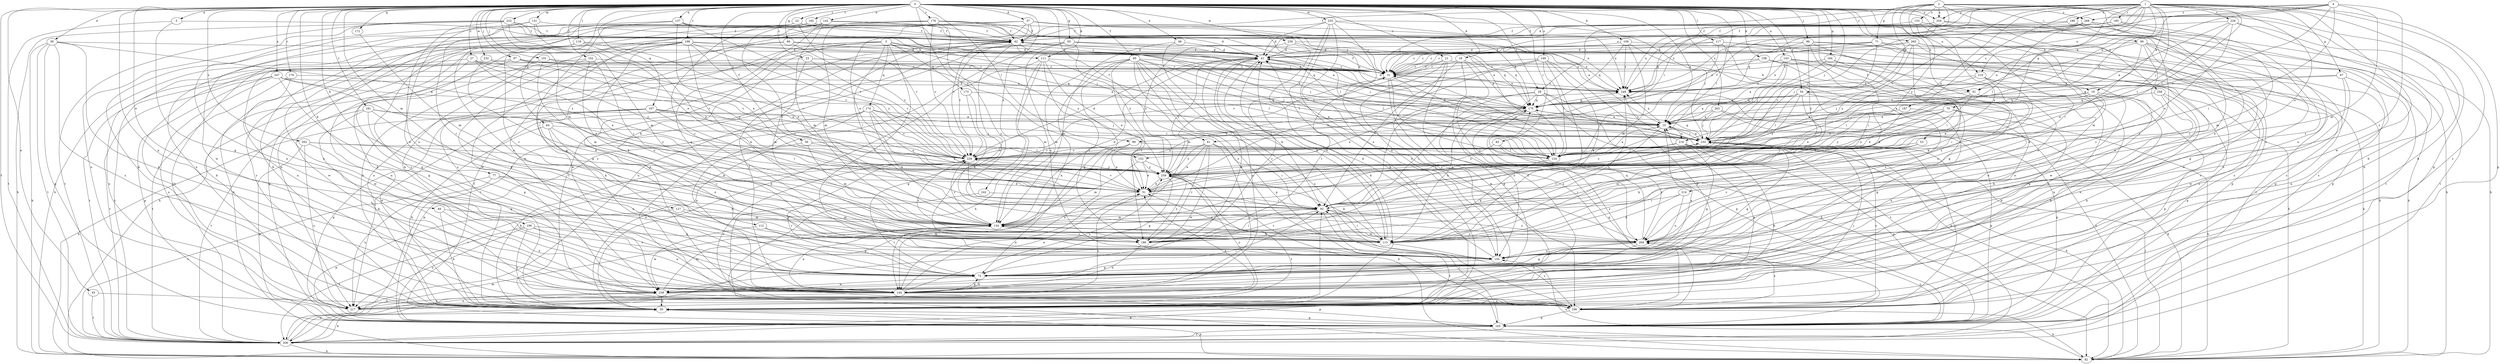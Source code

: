 strict digraph  {
0;
1;
2;
3;
4;
5;
10;
16;
19;
20;
21;
22;
23;
27;
29;
31;
37;
39;
41;
45;
48;
49;
50;
51;
53;
56;
60;
61;
62;
64;
65;
66;
67;
70;
71;
72;
77;
81;
82;
83;
89;
90;
92;
96;
97;
101;
102;
103;
106;
108;
109;
111;
112;
113;
116;
117;
124;
127;
131;
134;
137;
142;
143;
144;
149;
152;
153;
155;
164;
165;
167;
172;
173;
174;
175;
176;
179;
181;
182;
185;
186;
187;
188;
196;
198;
206;
210;
214;
216;
217;
222;
226;
228;
230;
232;
235;
238;
242;
247;
248;
254;
258;
259;
262;
263;
265;
268;
269;
0 -> 5  [label=a];
0 -> 10  [label=a];
0 -> 16  [label=b];
0 -> 19  [label=b];
0 -> 21  [label=c];
0 -> 22  [label=c];
0 -> 23  [label=c];
0 -> 27  [label=c];
0 -> 29  [label=c];
0 -> 37  [label=d];
0 -> 39  [label=d];
0 -> 45  [label=e];
0 -> 48  [label=e];
0 -> 49  [label=e];
0 -> 50  [label=e];
0 -> 53  [label=f];
0 -> 56  [label=f];
0 -> 60  [label=f];
0 -> 61  [label=f];
0 -> 64  [label=g];
0 -> 65  [label=g];
0 -> 66  [label=g];
0 -> 77  [label=h];
0 -> 81  [label=h];
0 -> 83  [label=i];
0 -> 89  [label=i];
0 -> 96  [label=j];
0 -> 97  [label=j];
0 -> 101  [label=j];
0 -> 102  [label=j];
0 -> 103  [label=j];
0 -> 106  [label=k];
0 -> 108  [label=k];
0 -> 109  [label=k];
0 -> 111  [label=k];
0 -> 116  [label=l];
0 -> 117  [label=l];
0 -> 124  [label=l];
0 -> 127  [label=m];
0 -> 131  [label=m];
0 -> 134  [label=m];
0 -> 137  [label=n];
0 -> 142  [label=n];
0 -> 143  [label=n];
0 -> 144  [label=n];
0 -> 149  [label=o];
0 -> 152  [label=o];
0 -> 164  [label=p];
0 -> 167  [label=q];
0 -> 172  [label=q];
0 -> 176  [label=r];
0 -> 179  [label=r];
0 -> 181  [label=r];
0 -> 182  [label=r];
0 -> 198  [label=t];
0 -> 206  [label=t];
0 -> 210  [label=u];
0 -> 222  [label=v];
0 -> 230  [label=w];
0 -> 232  [label=w];
0 -> 235  [label=w];
0 -> 242  [label=x];
0 -> 247  [label=x];
0 -> 254  [label=y];
0 -> 262  [label=z];
0 -> 263  [label=z];
0 -> 265  [label=z];
0 -> 268  [label=z];
1 -> 19  [label=b];
1 -> 20  [label=b];
1 -> 41  [label=d];
1 -> 61  [label=f];
1 -> 67  [label=g];
1 -> 70  [label=g];
1 -> 81  [label=h];
1 -> 89  [label=i];
1 -> 103  [label=j];
1 -> 124  [label=l];
1 -> 152  [label=o];
1 -> 165  [label=p];
1 -> 185  [label=r];
1 -> 187  [label=s];
1 -> 188  [label=s];
1 -> 196  [label=s];
1 -> 210  [label=u];
1 -> 214  [label=u];
1 -> 216  [label=u];
1 -> 226  [label=v];
1 -> 228  [label=v];
1 -> 238  [label=w];
1 -> 248  [label=x];
1 -> 254  [label=y];
2 -> 20  [label=b];
2 -> 29  [label=c];
2 -> 50  [label=e];
2 -> 51  [label=e];
2 -> 71  [label=g];
2 -> 90  [label=i];
2 -> 153  [label=o];
2 -> 155  [label=o];
2 -> 165  [label=p];
2 -> 248  [label=x];
2 -> 254  [label=y];
2 -> 258  [label=y];
2 -> 259  [label=y];
3 -> 92  [label=i];
3 -> 103  [label=j];
3 -> 111  [label=k];
3 -> 112  [label=k];
3 -> 144  [label=n];
3 -> 155  [label=o];
3 -> 173  [label=q];
3 -> 174  [label=q];
3 -> 238  [label=w];
3 -> 259  [label=y];
4 -> 10  [label=a];
4 -> 31  [label=c];
4 -> 62  [label=f];
4 -> 81  [label=h];
4 -> 92  [label=i];
4 -> 134  [label=m];
4 -> 228  [label=v];
4 -> 268  [label=z];
4 -> 269  [label=z];
5 -> 62  [label=f];
5 -> 72  [label=g];
5 -> 206  [label=t];
10 -> 103  [label=j];
10 -> 165  [label=p];
10 -> 186  [label=r];
10 -> 216  [label=u];
10 -> 248  [label=x];
16 -> 31  [label=c];
16 -> 92  [label=i];
16 -> 144  [label=n];
16 -> 175  [label=q];
16 -> 269  [label=z];
19 -> 10  [label=a];
19 -> 103  [label=j];
19 -> 144  [label=n];
19 -> 155  [label=o];
19 -> 165  [label=p];
19 -> 175  [label=q];
20 -> 10  [label=a];
20 -> 62  [label=f];
20 -> 92  [label=i];
20 -> 103  [label=j];
20 -> 165  [label=p];
21 -> 31  [label=c];
21 -> 72  [label=g];
21 -> 81  [label=h];
21 -> 134  [label=m];
21 -> 155  [label=o];
21 -> 196  [label=s];
22 -> 20  [label=b];
22 -> 31  [label=c];
22 -> 62  [label=f];
22 -> 72  [label=g];
22 -> 175  [label=q];
22 -> 217  [label=u];
22 -> 228  [label=v];
23 -> 10  [label=a];
23 -> 31  [label=c];
23 -> 134  [label=m];
23 -> 206  [label=t];
23 -> 228  [label=v];
27 -> 31  [label=c];
27 -> 51  [label=e];
27 -> 72  [label=g];
27 -> 144  [label=n];
27 -> 175  [label=q];
27 -> 228  [label=v];
29 -> 72  [label=g];
29 -> 82  [label=h];
29 -> 92  [label=i];
29 -> 155  [label=o];
29 -> 165  [label=p];
29 -> 175  [label=q];
29 -> 206  [label=t];
31 -> 62  [label=f];
31 -> 82  [label=h];
31 -> 124  [label=l];
31 -> 186  [label=r];
31 -> 238  [label=w];
31 -> 248  [label=x];
37 -> 31  [label=c];
37 -> 51  [label=e];
37 -> 62  [label=f];
37 -> 82  [label=h];
37 -> 175  [label=q];
37 -> 206  [label=t];
37 -> 228  [label=v];
37 -> 248  [label=x];
39 -> 41  [label=d];
39 -> 82  [label=h];
39 -> 144  [label=n];
39 -> 165  [label=p];
39 -> 196  [label=s];
39 -> 206  [label=t];
39 -> 259  [label=y];
41 -> 31  [label=c];
41 -> 62  [label=f];
41 -> 92  [label=i];
41 -> 113  [label=k];
41 -> 124  [label=l];
41 -> 144  [label=n];
41 -> 259  [label=y];
45 -> 20  [label=b];
45 -> 206  [label=t];
48 -> 41  [label=d];
48 -> 113  [label=k];
48 -> 134  [label=m];
49 -> 20  [label=b];
49 -> 134  [label=m];
49 -> 144  [label=n];
50 -> 10  [label=a];
50 -> 20  [label=b];
50 -> 51  [label=e];
50 -> 124  [label=l];
50 -> 175  [label=q];
50 -> 259  [label=y];
50 -> 269  [label=z];
51 -> 92  [label=i];
51 -> 103  [label=j];
51 -> 144  [label=n];
51 -> 217  [label=u];
51 -> 228  [label=v];
51 -> 248  [label=x];
53 -> 113  [label=k];
53 -> 124  [label=l];
53 -> 134  [label=m];
53 -> 269  [label=z];
56 -> 20  [label=b];
56 -> 124  [label=l];
56 -> 134  [label=m];
56 -> 259  [label=y];
60 -> 31  [label=c];
60 -> 72  [label=g];
60 -> 92  [label=i];
60 -> 103  [label=j];
60 -> 124  [label=l];
60 -> 134  [label=m];
60 -> 144  [label=n];
60 -> 155  [label=o];
60 -> 165  [label=p];
60 -> 186  [label=r];
60 -> 196  [label=s];
61 -> 51  [label=e];
61 -> 92  [label=i];
61 -> 144  [label=n];
61 -> 186  [label=r];
61 -> 228  [label=v];
61 -> 238  [label=w];
61 -> 259  [label=y];
62 -> 41  [label=d];
62 -> 103  [label=j];
62 -> 124  [label=l];
62 -> 155  [label=o];
62 -> 217  [label=u];
62 -> 228  [label=v];
64 -> 20  [label=b];
64 -> 103  [label=j];
64 -> 144  [label=n];
64 -> 155  [label=o];
64 -> 186  [label=r];
65 -> 20  [label=b];
65 -> 41  [label=d];
65 -> 155  [label=o];
65 -> 175  [label=q];
65 -> 206  [label=t];
65 -> 217  [label=u];
65 -> 248  [label=x];
65 -> 259  [label=y];
66 -> 10  [label=a];
66 -> 20  [label=b];
66 -> 41  [label=d];
66 -> 72  [label=g];
66 -> 228  [label=v];
67 -> 144  [label=n];
67 -> 155  [label=o];
67 -> 175  [label=q];
67 -> 238  [label=w];
67 -> 248  [label=x];
70 -> 10  [label=a];
70 -> 82  [label=h];
70 -> 124  [label=l];
70 -> 144  [label=n];
70 -> 228  [label=v];
70 -> 259  [label=y];
71 -> 10  [label=a];
71 -> 31  [label=c];
71 -> 41  [label=d];
71 -> 155  [label=o];
71 -> 165  [label=p];
71 -> 228  [label=v];
72 -> 10  [label=a];
72 -> 41  [label=d];
72 -> 144  [label=n];
72 -> 238  [label=w];
77 -> 51  [label=e];
77 -> 113  [label=k];
77 -> 155  [label=o];
77 -> 206  [label=t];
77 -> 217  [label=u];
81 -> 20  [label=b];
81 -> 51  [label=e];
81 -> 124  [label=l];
81 -> 155  [label=o];
81 -> 175  [label=q];
82 -> 20  [label=b];
82 -> 103  [label=j];
82 -> 155  [label=o];
82 -> 248  [label=x];
83 -> 124  [label=l];
83 -> 259  [label=y];
83 -> 269  [label=z];
89 -> 51  [label=e];
89 -> 124  [label=l];
89 -> 144  [label=n];
89 -> 206  [label=t];
90 -> 41  [label=d];
90 -> 51  [label=e];
90 -> 72  [label=g];
90 -> 82  [label=h];
90 -> 196  [label=s];
90 -> 228  [label=v];
90 -> 238  [label=w];
90 -> 269  [label=z];
92 -> 134  [label=m];
92 -> 186  [label=r];
92 -> 206  [label=t];
92 -> 269  [label=z];
96 -> 31  [label=c];
96 -> 41  [label=d];
96 -> 82  [label=h];
96 -> 113  [label=k];
96 -> 155  [label=o];
96 -> 196  [label=s];
96 -> 259  [label=y];
97 -> 20  [label=b];
97 -> 31  [label=c];
97 -> 144  [label=n];
97 -> 228  [label=v];
97 -> 259  [label=y];
101 -> 31  [label=c];
101 -> 134  [label=m];
101 -> 228  [label=v];
101 -> 238  [label=w];
102 -> 31  [label=c];
102 -> 72  [label=g];
102 -> 92  [label=i];
102 -> 113  [label=k];
102 -> 206  [label=t];
103 -> 10  [label=a];
103 -> 41  [label=d];
103 -> 72  [label=g];
103 -> 175  [label=q];
103 -> 196  [label=s];
103 -> 228  [label=v];
106 -> 113  [label=k];
106 -> 144  [label=n];
106 -> 155  [label=o];
106 -> 196  [label=s];
106 -> 206  [label=t];
106 -> 217  [label=u];
108 -> 20  [label=b];
108 -> 31  [label=c];
108 -> 82  [label=h];
108 -> 155  [label=o];
108 -> 248  [label=x];
109 -> 41  [label=d];
109 -> 72  [label=g];
109 -> 134  [label=m];
109 -> 165  [label=p];
109 -> 175  [label=q];
109 -> 248  [label=x];
111 -> 20  [label=b];
111 -> 31  [label=c];
111 -> 51  [label=e];
111 -> 82  [label=h];
111 -> 124  [label=l];
111 -> 134  [label=m];
111 -> 186  [label=r];
112 -> 72  [label=g];
112 -> 113  [label=k];
112 -> 238  [label=w];
113 -> 41  [label=d];
113 -> 51  [label=e];
113 -> 92  [label=i];
113 -> 103  [label=j];
113 -> 196  [label=s];
113 -> 248  [label=x];
116 -> 41  [label=d];
116 -> 51  [label=e];
116 -> 155  [label=o];
116 -> 186  [label=r];
116 -> 196  [label=s];
116 -> 228  [label=v];
117 -> 31  [label=c];
117 -> 41  [label=d];
117 -> 92  [label=i];
117 -> 124  [label=l];
117 -> 196  [label=s];
117 -> 206  [label=t];
124 -> 10  [label=a];
124 -> 31  [label=c];
124 -> 113  [label=k];
127 -> 134  [label=m];
127 -> 165  [label=p];
127 -> 186  [label=r];
131 -> 10  [label=a];
131 -> 51  [label=e];
131 -> 62  [label=f];
131 -> 144  [label=n];
131 -> 155  [label=o];
131 -> 186  [label=r];
134 -> 41  [label=d];
134 -> 113  [label=k];
134 -> 144  [label=n];
134 -> 186  [label=r];
134 -> 228  [label=v];
134 -> 269  [label=z];
137 -> 20  [label=b];
137 -> 31  [label=c];
137 -> 51  [label=e];
137 -> 62  [label=f];
137 -> 144  [label=n];
137 -> 228  [label=v];
137 -> 238  [label=w];
142 -> 10  [label=a];
142 -> 20  [label=b];
142 -> 62  [label=f];
142 -> 134  [label=m];
142 -> 155  [label=o];
142 -> 196  [label=s];
142 -> 217  [label=u];
143 -> 10  [label=a];
143 -> 20  [label=b];
143 -> 31  [label=c];
143 -> 82  [label=h];
143 -> 103  [label=j];
143 -> 196  [label=s];
143 -> 248  [label=x];
143 -> 269  [label=z];
144 -> 51  [label=e];
144 -> 62  [label=f];
144 -> 72  [label=g];
144 -> 165  [label=p];
144 -> 217  [label=u];
144 -> 259  [label=y];
149 -> 20  [label=b];
149 -> 31  [label=c];
149 -> 51  [label=e];
149 -> 113  [label=k];
149 -> 124  [label=l];
149 -> 186  [label=r];
149 -> 228  [label=v];
152 -> 51  [label=e];
152 -> 82  [label=h];
152 -> 134  [label=m];
152 -> 259  [label=y];
153 -> 62  [label=f];
153 -> 82  [label=h];
153 -> 92  [label=i];
153 -> 134  [label=m];
155 -> 41  [label=d];
155 -> 72  [label=g];
164 -> 31  [label=c];
164 -> 103  [label=j];
164 -> 113  [label=k];
164 -> 238  [label=w];
165 -> 20  [label=b];
165 -> 62  [label=f];
165 -> 92  [label=i];
165 -> 175  [label=q];
165 -> 206  [label=t];
165 -> 228  [label=v];
165 -> 269  [label=z];
167 -> 10  [label=a];
167 -> 20  [label=b];
167 -> 82  [label=h];
167 -> 92  [label=i];
167 -> 124  [label=l];
167 -> 165  [label=p];
167 -> 228  [label=v];
172 -> 134  [label=m];
173 -> 72  [label=g];
173 -> 113  [label=k];
173 -> 175  [label=q];
174 -> 10  [label=a];
174 -> 51  [label=e];
174 -> 103  [label=j];
174 -> 134  [label=m];
174 -> 144  [label=n];
174 -> 165  [label=p];
174 -> 196  [label=s];
174 -> 228  [label=v];
175 -> 10  [label=a];
175 -> 51  [label=e];
175 -> 92  [label=i];
175 -> 113  [label=k];
175 -> 124  [label=l];
175 -> 196  [label=s];
176 -> 20  [label=b];
176 -> 41  [label=d];
176 -> 62  [label=f];
176 -> 124  [label=l];
176 -> 134  [label=m];
176 -> 228  [label=v];
176 -> 238  [label=w];
176 -> 269  [label=z];
179 -> 206  [label=t];
179 -> 238  [label=w];
179 -> 248  [label=x];
181 -> 10  [label=a];
181 -> 72  [label=g];
181 -> 113  [label=k];
181 -> 206  [label=t];
181 -> 238  [label=w];
181 -> 259  [label=y];
182 -> 10  [label=a];
182 -> 62  [label=f];
182 -> 82  [label=h];
182 -> 92  [label=i];
182 -> 186  [label=r];
182 -> 196  [label=s];
185 -> 31  [label=c];
185 -> 62  [label=f];
185 -> 134  [label=m];
185 -> 155  [label=o];
186 -> 31  [label=c];
186 -> 92  [label=i];
186 -> 144  [label=n];
186 -> 259  [label=y];
187 -> 10  [label=a];
187 -> 72  [label=g];
187 -> 259  [label=y];
188 -> 62  [label=f];
188 -> 175  [label=q];
188 -> 186  [label=r];
188 -> 206  [label=t];
196 -> 82  [label=h];
196 -> 103  [label=j];
196 -> 165  [label=p];
196 -> 228  [label=v];
196 -> 269  [label=z];
198 -> 20  [label=b];
198 -> 41  [label=d];
198 -> 51  [label=e];
198 -> 82  [label=h];
198 -> 113  [label=k];
198 -> 155  [label=o];
198 -> 165  [label=p];
198 -> 175  [label=q];
198 -> 238  [label=w];
198 -> 259  [label=y];
206 -> 20  [label=b];
206 -> 82  [label=h];
206 -> 134  [label=m];
206 -> 238  [label=w];
210 -> 51  [label=e];
210 -> 92  [label=i];
210 -> 103  [label=j];
210 -> 165  [label=p];
210 -> 248  [label=x];
214 -> 92  [label=i];
214 -> 113  [label=k];
214 -> 155  [label=o];
216 -> 20  [label=b];
216 -> 72  [label=g];
216 -> 82  [label=h];
216 -> 124  [label=l];
216 -> 165  [label=p];
216 -> 248  [label=x];
216 -> 259  [label=y];
217 -> 51  [label=e];
217 -> 259  [label=y];
222 -> 62  [label=f];
222 -> 82  [label=h];
222 -> 103  [label=j];
222 -> 134  [label=m];
222 -> 155  [label=o];
222 -> 175  [label=q];
222 -> 206  [label=t];
222 -> 217  [label=u];
226 -> 10  [label=a];
226 -> 20  [label=b];
226 -> 51  [label=e];
226 -> 62  [label=f];
226 -> 124  [label=l];
226 -> 206  [label=t];
228 -> 41  [label=d];
228 -> 72  [label=g];
228 -> 92  [label=i];
228 -> 259  [label=y];
230 -> 20  [label=b];
230 -> 41  [label=d];
230 -> 175  [label=q];
230 -> 248  [label=x];
230 -> 259  [label=y];
232 -> 31  [label=c];
232 -> 113  [label=k];
232 -> 217  [label=u];
232 -> 259  [label=y];
235 -> 20  [label=b];
235 -> 41  [label=d];
235 -> 62  [label=f];
235 -> 103  [label=j];
235 -> 155  [label=o];
235 -> 196  [label=s];
235 -> 206  [label=t];
235 -> 248  [label=x];
238 -> 20  [label=b];
238 -> 92  [label=i];
238 -> 134  [label=m];
238 -> 196  [label=s];
238 -> 217  [label=u];
242 -> 92  [label=i];
242 -> 196  [label=s];
247 -> 51  [label=e];
247 -> 72  [label=g];
247 -> 165  [label=p];
247 -> 175  [label=q];
247 -> 206  [label=t];
247 -> 217  [label=u];
247 -> 248  [label=x];
248 -> 31  [label=c];
248 -> 41  [label=d];
248 -> 175  [label=q];
254 -> 31  [label=c];
254 -> 62  [label=f];
254 -> 103  [label=j];
254 -> 155  [label=o];
254 -> 248  [label=x];
254 -> 269  [label=z];
258 -> 20  [label=b];
258 -> 72  [label=g];
258 -> 144  [label=n];
258 -> 175  [label=q];
259 -> 51  [label=e];
259 -> 72  [label=g];
259 -> 113  [label=k];
259 -> 206  [label=t];
262 -> 72  [label=g];
262 -> 124  [label=l];
262 -> 165  [label=p];
262 -> 217  [label=u];
262 -> 259  [label=y];
263 -> 10  [label=a];
263 -> 82  [label=h];
263 -> 103  [label=j];
263 -> 165  [label=p];
263 -> 228  [label=v];
265 -> 31  [label=c];
265 -> 41  [label=d];
265 -> 92  [label=i];
265 -> 103  [label=j];
265 -> 113  [label=k];
265 -> 165  [label=p];
265 -> 196  [label=s];
265 -> 259  [label=y];
268 -> 62  [label=f];
268 -> 82  [label=h];
268 -> 124  [label=l];
268 -> 175  [label=q];
268 -> 248  [label=x];
268 -> 269  [label=z];
269 -> 41  [label=d];
269 -> 72  [label=g];
269 -> 134  [label=m];
269 -> 144  [label=n];
269 -> 155  [label=o];
269 -> 175  [label=q];
269 -> 228  [label=v];
}
